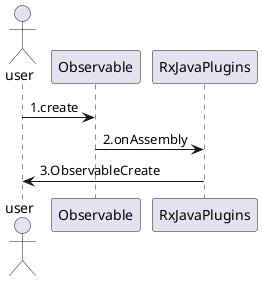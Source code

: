 @startuml 创建Observable时序图


actor user


user -> Observable : 1.create
Observable -> RxJavaPlugins : 2.onAssembly
RxJavaPlugins -> user : 3.ObservableCreate
@enduml